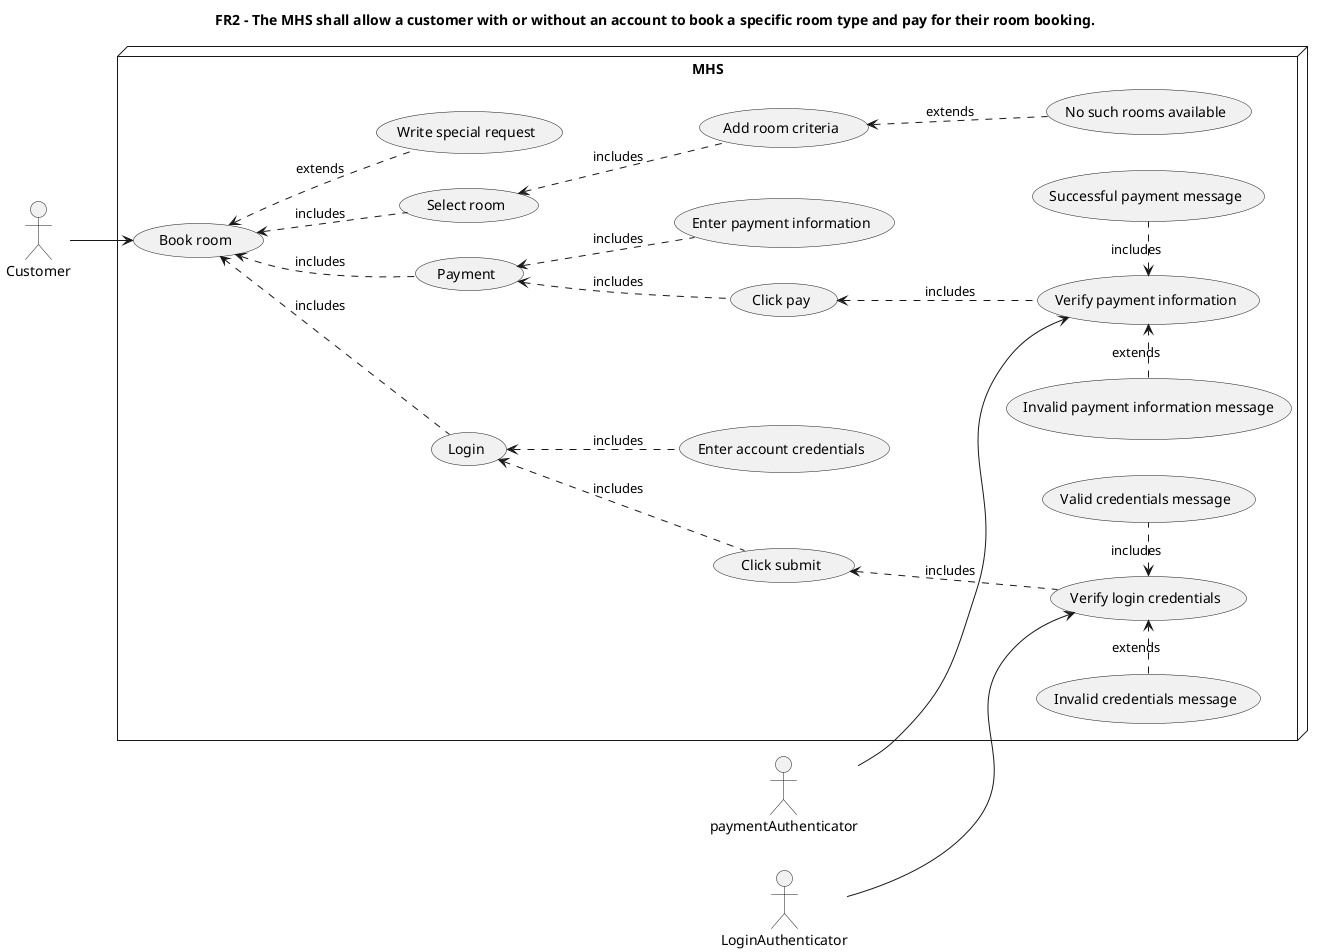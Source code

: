 @startuml CustomerUC
'FR4 - The MHS shall allow a customer with an account to make specific requests regarding their room
title FR2 - The MHS shall allow a customer with or without an account to book a specific room type and pay for their room booking.
'Use cases
node MHS {
(Book room) as UC1
(Select room) as UC2
(Add room criteria) as UC3
(No such rooms available) as UC4
(Login) as UC5
(Enter account credentials) as UC6
(Click submit) as UC7
(Verify login credentials) as UC8
(Invalid credentials message) as UC9
(Valid credentials message) as UC10
(Payment) as UC11
(Enter payment information) as UC12
(Click pay) as UC13
(Verify payment information) as UC14
(Invalid payment information message) as UC15
(Successful payment message) as UC16
(Write special request) as UC17
left to right direction
'Associations
UC1 <.- UC2 : includes
UC1 <.- UC17 : extends
UC2 <.- UC3 : includes
UC3 <.- UC4 : extends
UC1 <.- UC5 : includes
UC5 <.- UC6 : includes
UC5 <.- UC7 : includes
UC1 <.- UC11 : includes
UC11 <.- UC13 : includes
UC11 <.- UC12 : includes
UC13 <.- UC14 : includes
UC14 <-left. UC15 : extends
UC14 <-right. UC16 : includes
UC8 <-left. UC9 : extends
UC8 <-right. UC10 : includes
UC7 <-. UC8 : includes
}
Customer --> UC1
paymentAuthenticator --> UC14
LoginAuthenticator --> UC8